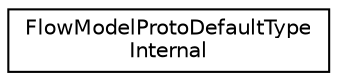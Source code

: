digraph "Graphical Class Hierarchy"
{
 // LATEX_PDF_SIZE
  edge [fontname="Helvetica",fontsize="10",labelfontname="Helvetica",labelfontsize="10"];
  node [fontname="Helvetica",fontsize="10",shape=record];
  rankdir="LR";
  Node0 [label="FlowModelProtoDefaultType\lInternal",height=0.2,width=0.4,color="black", fillcolor="white", style="filled",URL="$structoperations__research_1_1_flow_model_proto_default_type_internal.html",tooltip=" "];
}
